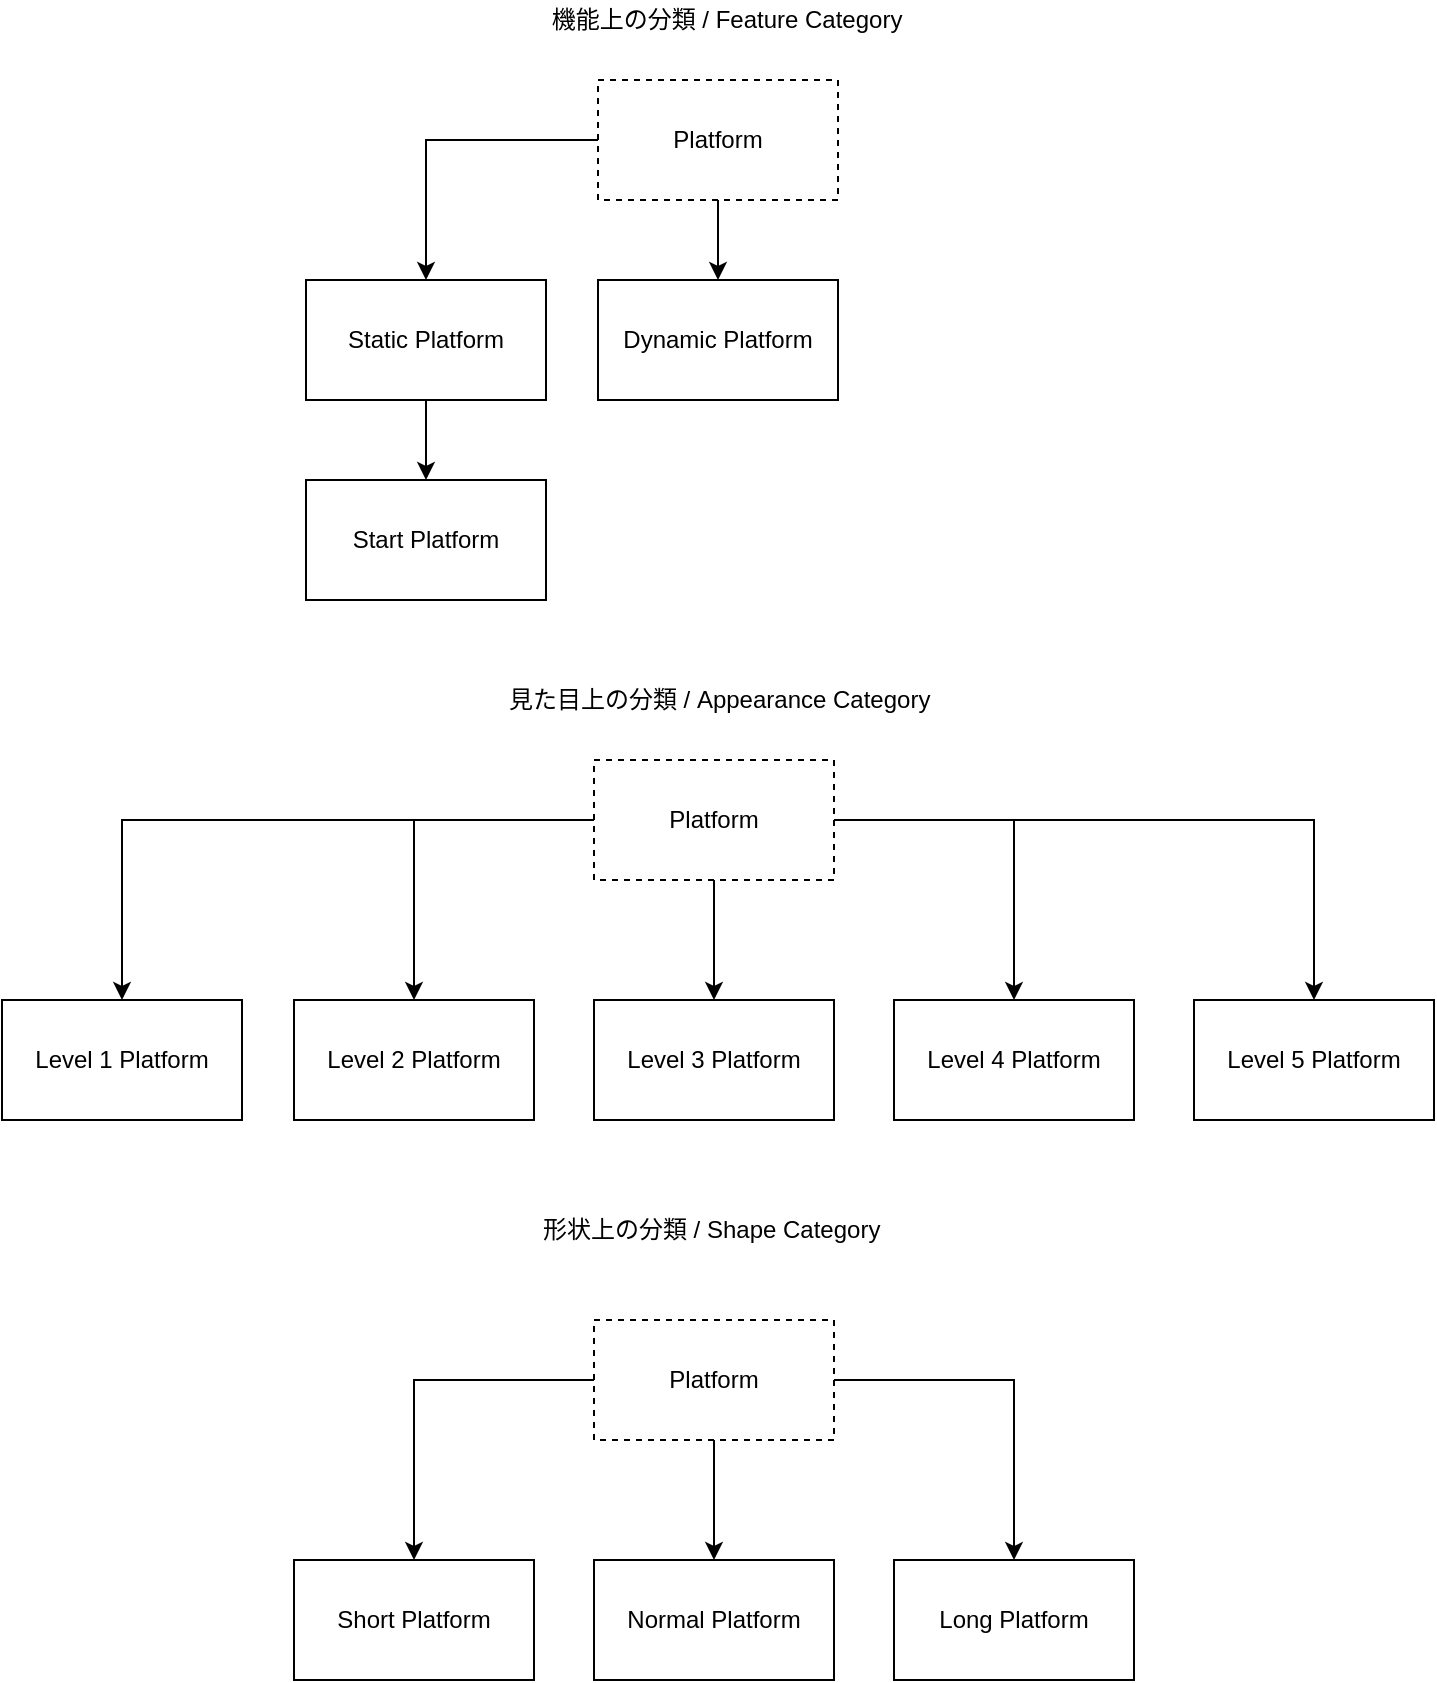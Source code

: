 <mxfile version="16.1.0" type="github" pages="2">
  <diagram name="Platform 分類の構造" id="VD4uk0MO3E0-59eNpMkB">
    <mxGraphModel dx="1038" dy="588" grid="1" gridSize="10" guides="1" tooltips="1" connect="1" arrows="1" fold="1" page="1" pageScale="1" pageWidth="827" pageHeight="1169" math="0" shadow="0">
      <root>
        <mxCell id="ILHym0MI4STI9gDSvQ9b-0" />
        <mxCell id="ILHym0MI4STI9gDSvQ9b-1" parent="ILHym0MI4STI9gDSvQ9b-0" />
        <mxCell id="ILHym0MI4STI9gDSvQ9b-2" value="" style="edgeStyle=orthogonalEdgeStyle;rounded=0;orthogonalLoop=1;jettySize=auto;html=1;" edge="1" parent="ILHym0MI4STI9gDSvQ9b-1" source="ILHym0MI4STI9gDSvQ9b-6" target="ILHym0MI4STI9gDSvQ9b-7">
          <mxGeometry relative="1" as="geometry" />
        </mxCell>
        <mxCell id="ILHym0MI4STI9gDSvQ9b-3" value="" style="edgeStyle=orthogonalEdgeStyle;rounded=0;orthogonalLoop=1;jettySize=auto;html=1;" edge="1" parent="ILHym0MI4STI9gDSvQ9b-1" source="ILHym0MI4STI9gDSvQ9b-6" target="ILHym0MI4STI9gDSvQ9b-8">
          <mxGeometry relative="1" as="geometry" />
        </mxCell>
        <mxCell id="ILHym0MI4STI9gDSvQ9b-4" value="" style="edgeStyle=orthogonalEdgeStyle;rounded=0;orthogonalLoop=1;jettySize=auto;html=1;" edge="1" parent="ILHym0MI4STI9gDSvQ9b-1" source="ILHym0MI4STI9gDSvQ9b-7" target="ILHym0MI4STI9gDSvQ9b-9">
          <mxGeometry relative="1" as="geometry" />
        </mxCell>
        <mxCell id="ILHym0MI4STI9gDSvQ9b-6" value="Platform" style="rounded=0;whiteSpace=wrap;html=1;dashed=1;" vertex="1" parent="ILHym0MI4STI9gDSvQ9b-1">
          <mxGeometry x="336" y="70" width="120" height="60" as="geometry" />
        </mxCell>
        <mxCell id="ILHym0MI4STI9gDSvQ9b-7" value="Static Platform" style="rounded=0;whiteSpace=wrap;html=1;" vertex="1" parent="ILHym0MI4STI9gDSvQ9b-1">
          <mxGeometry x="190" y="170" width="120" height="60" as="geometry" />
        </mxCell>
        <mxCell id="ILHym0MI4STI9gDSvQ9b-8" value="Dynamic Platform" style="rounded=0;whiteSpace=wrap;html=1;" vertex="1" parent="ILHym0MI4STI9gDSvQ9b-1">
          <mxGeometry x="336" y="170" width="120" height="60" as="geometry" />
        </mxCell>
        <mxCell id="ILHym0MI4STI9gDSvQ9b-9" value="Start Platform" style="rounded=0;whiteSpace=wrap;html=1;" vertex="1" parent="ILHym0MI4STI9gDSvQ9b-1">
          <mxGeometry x="190" y="270" width="120" height="60" as="geometry" />
        </mxCell>
        <mxCell id="ILHym0MI4STI9gDSvQ9b-10" value="機能上の分類 / Feature Category" style="text;html=1;align=center;verticalAlign=middle;resizable=0;points=[];autosize=1;strokeColor=none;fillColor=none;" vertex="1" parent="ILHym0MI4STI9gDSvQ9b-1">
          <mxGeometry x="300" y="30" width="200" height="20" as="geometry" />
        </mxCell>
        <mxCell id="ILHym0MI4STI9gDSvQ9b-11" value="" style="edgeStyle=orthogonalEdgeStyle;rounded=0;orthogonalLoop=1;jettySize=auto;html=1;" edge="1" parent="ILHym0MI4STI9gDSvQ9b-1" source="ILHym0MI4STI9gDSvQ9b-16" target="ILHym0MI4STI9gDSvQ9b-18">
          <mxGeometry relative="1" as="geometry" />
        </mxCell>
        <mxCell id="ILHym0MI4STI9gDSvQ9b-12" value="" style="edgeStyle=orthogonalEdgeStyle;rounded=0;orthogonalLoop=1;jettySize=auto;html=1;" edge="1" parent="ILHym0MI4STI9gDSvQ9b-1" source="ILHym0MI4STI9gDSvQ9b-16" target="ILHym0MI4STI9gDSvQ9b-19">
          <mxGeometry relative="1" as="geometry" />
        </mxCell>
        <mxCell id="ILHym0MI4STI9gDSvQ9b-13" value="" style="edgeStyle=orthogonalEdgeStyle;rounded=0;orthogonalLoop=1;jettySize=auto;html=1;" edge="1" parent="ILHym0MI4STI9gDSvQ9b-1" source="ILHym0MI4STI9gDSvQ9b-16" target="ILHym0MI4STI9gDSvQ9b-20">
          <mxGeometry relative="1" as="geometry" />
        </mxCell>
        <mxCell id="ILHym0MI4STI9gDSvQ9b-14" value="" style="edgeStyle=orthogonalEdgeStyle;rounded=0;orthogonalLoop=1;jettySize=auto;html=1;" edge="1" parent="ILHym0MI4STI9gDSvQ9b-1" source="ILHym0MI4STI9gDSvQ9b-16" target="ILHym0MI4STI9gDSvQ9b-21">
          <mxGeometry relative="1" as="geometry" />
        </mxCell>
        <mxCell id="ILHym0MI4STI9gDSvQ9b-15" style="edgeStyle=orthogonalEdgeStyle;rounded=0;orthogonalLoop=1;jettySize=auto;html=1;endArrow=classic;endFill=1;strokeColor=default;" edge="1" parent="ILHym0MI4STI9gDSvQ9b-1" source="ILHym0MI4STI9gDSvQ9b-16" target="ILHym0MI4STI9gDSvQ9b-25">
          <mxGeometry relative="1" as="geometry" />
        </mxCell>
        <mxCell id="ILHym0MI4STI9gDSvQ9b-16" value="Platform" style="rounded=0;whiteSpace=wrap;html=1;dashed=1;" vertex="1" parent="ILHym0MI4STI9gDSvQ9b-1">
          <mxGeometry x="334" y="410" width="120" height="60" as="geometry" />
        </mxCell>
        <mxCell id="ILHym0MI4STI9gDSvQ9b-17" value="見た目上の分類 / Appearance Category&amp;nbsp;" style="text;html=1;align=center;verticalAlign=middle;resizable=0;points=[];autosize=1;strokeColor=none;fillColor=none;" vertex="1" parent="ILHym0MI4STI9gDSvQ9b-1">
          <mxGeometry x="283" y="370" width="230" height="20" as="geometry" />
        </mxCell>
        <mxCell id="ILHym0MI4STI9gDSvQ9b-18" value="Level 1 Platform" style="rounded=0;whiteSpace=wrap;html=1;" vertex="1" parent="ILHym0MI4STI9gDSvQ9b-1">
          <mxGeometry x="38" y="530" width="120" height="60" as="geometry" />
        </mxCell>
        <mxCell id="ILHym0MI4STI9gDSvQ9b-19" value="Level 2 Platform" style="rounded=0;whiteSpace=wrap;html=1;" vertex="1" parent="ILHym0MI4STI9gDSvQ9b-1">
          <mxGeometry x="184" y="530" width="120" height="60" as="geometry" />
        </mxCell>
        <mxCell id="ILHym0MI4STI9gDSvQ9b-20" value="Level 3 Platform" style="rounded=0;whiteSpace=wrap;html=1;" vertex="1" parent="ILHym0MI4STI9gDSvQ9b-1">
          <mxGeometry x="334" y="530" width="120" height="60" as="geometry" />
        </mxCell>
        <mxCell id="ILHym0MI4STI9gDSvQ9b-21" value="Level 4 Platform" style="rounded=0;whiteSpace=wrap;html=1;" vertex="1" parent="ILHym0MI4STI9gDSvQ9b-1">
          <mxGeometry x="484" y="530" width="120" height="60" as="geometry" />
        </mxCell>
        <mxCell id="ILHym0MI4STI9gDSvQ9b-25" value="Level 5 Platform" style="rounded=0;whiteSpace=wrap;html=1;" vertex="1" parent="ILHym0MI4STI9gDSvQ9b-1">
          <mxGeometry x="634" y="530" width="120" height="60" as="geometry" />
        </mxCell>
        <mxCell id="X16JrJfT3DH1KEewsnlV-0" value="Short Platform" style="rounded=0;whiteSpace=wrap;html=1;" vertex="1" parent="ILHym0MI4STI9gDSvQ9b-1">
          <mxGeometry x="184" y="810" width="120" height="60" as="geometry" />
        </mxCell>
        <mxCell id="X16JrJfT3DH1KEewsnlV-4" style="edgeStyle=orthogonalEdgeStyle;rounded=0;orthogonalLoop=1;jettySize=auto;html=1;endArrow=classic;endFill=1;strokeColor=default;" edge="1" parent="ILHym0MI4STI9gDSvQ9b-1" source="X16JrJfT3DH1KEewsnlV-1" target="X16JrJfT3DH1KEewsnlV-0">
          <mxGeometry relative="1" as="geometry" />
        </mxCell>
        <mxCell id="X16JrJfT3DH1KEewsnlV-5" style="edgeStyle=orthogonalEdgeStyle;rounded=0;orthogonalLoop=1;jettySize=auto;html=1;endArrow=classic;endFill=1;strokeColor=default;" edge="1" parent="ILHym0MI4STI9gDSvQ9b-1" source="X16JrJfT3DH1KEewsnlV-1" target="X16JrJfT3DH1KEewsnlV-2">
          <mxGeometry relative="1" as="geometry" />
        </mxCell>
        <mxCell id="X16JrJfT3DH1KEewsnlV-6" style="edgeStyle=orthogonalEdgeStyle;rounded=0;orthogonalLoop=1;jettySize=auto;html=1;endArrow=classic;endFill=1;strokeColor=default;" edge="1" parent="ILHym0MI4STI9gDSvQ9b-1" source="X16JrJfT3DH1KEewsnlV-1" target="X16JrJfT3DH1KEewsnlV-3">
          <mxGeometry relative="1" as="geometry" />
        </mxCell>
        <mxCell id="X16JrJfT3DH1KEewsnlV-1" value="Platform" style="rounded=0;whiteSpace=wrap;html=1;dashed=1;" vertex="1" parent="ILHym0MI4STI9gDSvQ9b-1">
          <mxGeometry x="334" y="690" width="120" height="60" as="geometry" />
        </mxCell>
        <mxCell id="X16JrJfT3DH1KEewsnlV-2" value="Normal Platform" style="rounded=0;whiteSpace=wrap;html=1;" vertex="1" parent="ILHym0MI4STI9gDSvQ9b-1">
          <mxGeometry x="334" y="810" width="120" height="60" as="geometry" />
        </mxCell>
        <mxCell id="X16JrJfT3DH1KEewsnlV-3" value="Long Platform" style="rounded=0;whiteSpace=wrap;html=1;" vertex="1" parent="ILHym0MI4STI9gDSvQ9b-1">
          <mxGeometry x="484" y="810" width="120" height="60" as="geometry" />
        </mxCell>
        <mxCell id="X16JrJfT3DH1KEewsnlV-7" value="形状上の分類 / Shape Category&amp;nbsp;" style="text;html=1;align=center;verticalAlign=middle;resizable=0;points=[];autosize=1;strokeColor=none;fillColor=none;" vertex="1" parent="ILHym0MI4STI9gDSvQ9b-1">
          <mxGeometry x="299" y="635" width="190" height="20" as="geometry" />
        </mxCell>
      </root>
    </mxGraphModel>
  </diagram>
  <diagram id="Hx5UEKI3edYFpY9mwvk1" name="廃棄 Platform プリハブバリアントの構造">
    <mxGraphModel dx="1038" dy="588" grid="1" gridSize="10" guides="1" tooltips="1" connect="1" arrows="1" fold="1" page="1" pageScale="1" pageWidth="827" pageHeight="1169" math="0" shadow="0">
      <root>
        <mxCell id="0" />
        <mxCell id="1" parent="0" />
        <mxCell id="zi24o6_-LfvCJ8aNX14m-3" value="" style="edgeStyle=orthogonalEdgeStyle;rounded=0;orthogonalLoop=1;jettySize=auto;html=1;" edge="1" parent="1" source="zi24o6_-LfvCJ8aNX14m-1" target="zi24o6_-LfvCJ8aNX14m-2">
          <mxGeometry relative="1" as="geometry" />
        </mxCell>
        <mxCell id="zi24o6_-LfvCJ8aNX14m-5" value="" style="edgeStyle=orthogonalEdgeStyle;rounded=0;orthogonalLoop=1;jettySize=auto;html=1;" edge="1" parent="1" source="zi24o6_-LfvCJ8aNX14m-1" target="zi24o6_-LfvCJ8aNX14m-4">
          <mxGeometry relative="1" as="geometry" />
        </mxCell>
        <mxCell id="zi24o6_-LfvCJ8aNX14m-7" value="" style="edgeStyle=orthogonalEdgeStyle;rounded=0;orthogonalLoop=1;jettySize=auto;html=1;" edge="1" parent="1" source="zi24o6_-LfvCJ8aNX14m-2" target="zi24o6_-LfvCJ8aNX14m-6">
          <mxGeometry relative="1" as="geometry" />
        </mxCell>
        <mxCell id="zi24o6_-LfvCJ8aNX14m-20" value="" style="edgeStyle=orthogonalEdgeStyle;rounded=0;orthogonalLoop=1;jettySize=auto;html=1;dashed=1;strokeColor=default;endArrow=classic;endFill=1;" edge="1" parent="1" source="zi24o6_-LfvCJ8aNX14m-4" target="zi24o6_-LfvCJ8aNX14m-9">
          <mxGeometry relative="1" as="geometry" />
        </mxCell>
        <mxCell id="zi24o6_-LfvCJ8aNX14m-1" value="Platform" style="rounded=0;whiteSpace=wrap;html=1;dashed=1;" vertex="1" parent="1">
          <mxGeometry x="340" y="80" width="120" height="60" as="geometry" />
        </mxCell>
        <mxCell id="zi24o6_-LfvCJ8aNX14m-2" value="Static Platform" style="rounded=0;whiteSpace=wrap;html=1;" vertex="1" parent="1">
          <mxGeometry x="200" y="180" width="120" height="60" as="geometry" />
        </mxCell>
        <mxCell id="zi24o6_-LfvCJ8aNX14m-4" value="Dynamic Platform" style="rounded=0;whiteSpace=wrap;html=1;" vertex="1" parent="1">
          <mxGeometry x="340" y="180" width="120" height="60" as="geometry" />
        </mxCell>
        <mxCell id="zi24o6_-LfvCJ8aNX14m-6" value="Start Platform" style="rounded=0;whiteSpace=wrap;html=1;" vertex="1" parent="1">
          <mxGeometry x="40" y="180" width="120" height="60" as="geometry" />
        </mxCell>
        <mxCell id="zi24o6_-LfvCJ8aNX14m-8" value="機能上の分類 / Feature Category" style="text;html=1;align=center;verticalAlign=middle;resizable=0;points=[];autosize=1;strokeColor=none;fillColor=none;" vertex="1" parent="1">
          <mxGeometry x="300" y="40" width="200" height="20" as="geometry" />
        </mxCell>
        <mxCell id="zi24o6_-LfvCJ8aNX14m-12" value="" style="edgeStyle=orthogonalEdgeStyle;rounded=0;orthogonalLoop=1;jettySize=auto;html=1;" edge="1" parent="1" source="zi24o6_-LfvCJ8aNX14m-9" target="zi24o6_-LfvCJ8aNX14m-11">
          <mxGeometry relative="1" as="geometry" />
        </mxCell>
        <mxCell id="zi24o6_-LfvCJ8aNX14m-14" value="" style="edgeStyle=orthogonalEdgeStyle;rounded=0;orthogonalLoop=1;jettySize=auto;html=1;" edge="1" parent="1" source="zi24o6_-LfvCJ8aNX14m-9" target="zi24o6_-LfvCJ8aNX14m-13">
          <mxGeometry relative="1" as="geometry" />
        </mxCell>
        <mxCell id="zi24o6_-LfvCJ8aNX14m-16" value="" style="edgeStyle=orthogonalEdgeStyle;rounded=0;orthogonalLoop=1;jettySize=auto;html=1;" edge="1" parent="1" source="zi24o6_-LfvCJ8aNX14m-9" target="zi24o6_-LfvCJ8aNX14m-15">
          <mxGeometry relative="1" as="geometry" />
        </mxCell>
        <mxCell id="zi24o6_-LfvCJ8aNX14m-19" value="" style="edgeStyle=orthogonalEdgeStyle;rounded=0;orthogonalLoop=1;jettySize=auto;html=1;" edge="1" parent="1" source="zi24o6_-LfvCJ8aNX14m-9" target="zi24o6_-LfvCJ8aNX14m-18">
          <mxGeometry relative="1" as="geometry" />
        </mxCell>
        <mxCell id="zi24o6_-LfvCJ8aNX14m-28" style="edgeStyle=orthogonalEdgeStyle;rounded=0;orthogonalLoop=1;jettySize=auto;html=1;endArrow=classic;endFill=1;strokeColor=default;" edge="1" parent="1" source="zi24o6_-LfvCJ8aNX14m-9" target="zi24o6_-LfvCJ8aNX14m-26">
          <mxGeometry relative="1" as="geometry" />
        </mxCell>
        <mxCell id="zi24o6_-LfvCJ8aNX14m-9" value="Platform" style="rounded=0;whiteSpace=wrap;html=1;dashed=1;" vertex="1" parent="1">
          <mxGeometry x="340" y="340" width="120" height="60" as="geometry" />
        </mxCell>
        <mxCell id="zi24o6_-LfvCJ8aNX14m-10" value="見た目上の分類 / Appearance Category&amp;nbsp;" style="text;html=1;align=center;verticalAlign=middle;resizable=0;points=[];autosize=1;strokeColor=none;fillColor=none;" vertex="1" parent="1">
          <mxGeometry x="420" y="310" width="230" height="20" as="geometry" />
        </mxCell>
        <mxCell id="zi24o6_-LfvCJ8aNX14m-11" value="Level 1 Platform" style="rounded=0;whiteSpace=wrap;html=1;" vertex="1" parent="1">
          <mxGeometry x="44" y="460" width="120" height="60" as="geometry" />
        </mxCell>
        <mxCell id="zi24o6_-LfvCJ8aNX14m-13" value="Level 2 Platform" style="rounded=0;whiteSpace=wrap;html=1;" vertex="1" parent="1">
          <mxGeometry x="190" y="460" width="120" height="60" as="geometry" />
        </mxCell>
        <mxCell id="zi24o6_-LfvCJ8aNX14m-15" value="Level 3 Platform" style="rounded=0;whiteSpace=wrap;html=1;" vertex="1" parent="1">
          <mxGeometry x="340" y="460" width="120" height="60" as="geometry" />
        </mxCell>
        <mxCell id="zi24o6_-LfvCJ8aNX14m-18" value="Level 4 Platform" style="rounded=0;whiteSpace=wrap;html=1;" vertex="1" parent="1">
          <mxGeometry x="490" y="460" width="120" height="60" as="geometry" />
        </mxCell>
        <mxCell id="zi24o6_-LfvCJ8aNX14m-21" value="&lt;span style=&quot;color: rgb(0 , 0 , 0) ; font-family: &amp;#34;helvetica&amp;#34; ; font-size: 11px ; font-style: normal ; font-weight: 400 ; letter-spacing: normal ; text-indent: 0px ; text-transform: none ; word-spacing: 0px ; background-color: rgb(255 , 255 , 255) ; display: inline ; float: none&quot;&gt;その分類の中に&amp;nbsp;&lt;/span&gt;&lt;span style=&quot;color: rgb(0 , 0 , 0) ; font-family: &amp;#34;helvetica&amp;#34; ; font-size: 11px ; font-style: normal ; font-weight: 400 ; letter-spacing: normal ; text-indent: 0px ; text-transform: none ; word-spacing: 0px ; background-color: rgb(255 , 255 , 255) ; display: inline ; float: none&quot;&gt;/&amp;nbsp;&lt;/span&gt;&lt;span style=&quot;color: rgb(0 , 0 , 0) ; font-family: &amp;#34;helvetica&amp;#34; ; font-size: 11px ; font-style: normal ; font-weight: 400 ; letter-spacing: normal ; text-indent: 0px ; text-transform: none ; word-spacing: 0px ; background-color: rgb(255 , 255 , 255) ; display: inline ; float: none&quot;&gt;Inside the category&lt;/span&gt;" style="text;whiteSpace=wrap;html=1;align=left;" vertex="1" parent="1">
          <mxGeometry x="190" y="264" width="190" height="30" as="geometry" />
        </mxCell>
        <mxCell id="zi24o6_-LfvCJ8aNX14m-22" value="" style="edgeStyle=orthogonalEdgeStyle;rounded=0;orthogonalLoop=1;jettySize=auto;html=1;dashed=1;strokeColor=default;endArrow=classic;endFill=1;" edge="1" parent="1" source="zi24o6_-LfvCJ8aNX14m-6" target="zi24o6_-LfvCJ8aNX14m-9">
          <mxGeometry relative="1" as="geometry">
            <Array as="points">
              <mxPoint x="100" y="320" />
            </Array>
          </mxGeometry>
        </mxCell>
        <mxCell id="zi24o6_-LfvCJ8aNX14m-23" value="" style="edgeStyle=orthogonalEdgeStyle;rounded=0;orthogonalLoop=1;jettySize=auto;html=1;dashed=1;strokeColor=default;endArrow=classic;endFill=1;" edge="1" parent="1" source="zi24o6_-LfvCJ8aNX14m-2" target="zi24o6_-LfvCJ8aNX14m-9">
          <mxGeometry relative="1" as="geometry">
            <Array as="points">
              <mxPoint x="260" y="300" />
            </Array>
          </mxGeometry>
        </mxCell>
        <mxCell id="zi24o6_-LfvCJ8aNX14m-26" value="Level 5 Platform" style="rounded=0;whiteSpace=wrap;html=1;" vertex="1" parent="1">
          <mxGeometry x="640" y="460" width="120" height="60" as="geometry" />
        </mxCell>
      </root>
    </mxGraphModel>
  </diagram>
</mxfile>
